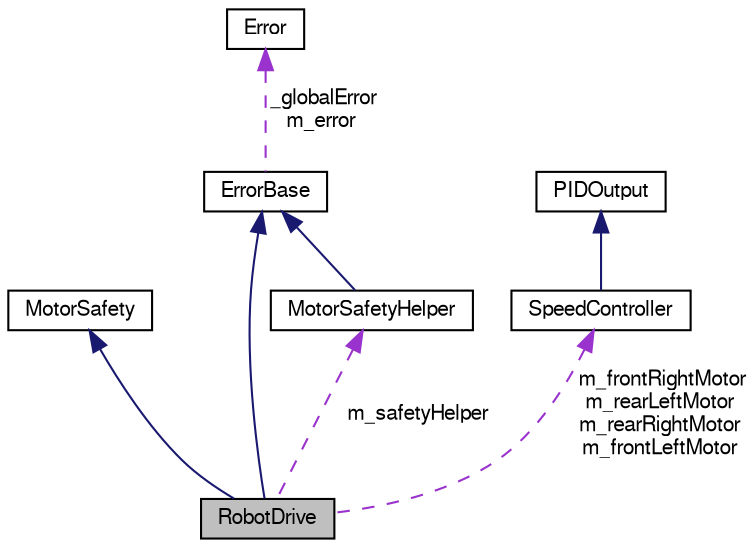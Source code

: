 digraph "RobotDrive"
{
  bgcolor="transparent";
  edge [fontname="FreeSans",fontsize="10",labelfontname="FreeSans",labelfontsize="10"];
  node [fontname="FreeSans",fontsize="10",shape=record];
  Node1 [label="RobotDrive",height=0.2,width=0.4,color="black", fillcolor="grey75", style="filled" fontcolor="black"];
  Node2 -> Node1 [dir="back",color="midnightblue",fontsize="10",style="solid",fontname="FreeSans"];
  Node2 [label="MotorSafety",height=0.2,width=0.4,color="black",URL="$class_motor_safety.html"];
  Node3 -> Node1 [dir="back",color="midnightblue",fontsize="10",style="solid",fontname="FreeSans"];
  Node3 [label="ErrorBase",height=0.2,width=0.4,color="black",URL="$class_error_base.html"];
  Node4 -> Node3 [dir="back",color="darkorchid3",fontsize="10",style="dashed",label=" _globalError\nm_error" ,fontname="FreeSans"];
  Node4 [label="Error",height=0.2,width=0.4,color="black",URL="$class_error.html"];
  Node5 -> Node1 [dir="back",color="darkorchid3",fontsize="10",style="dashed",label=" m_frontRightMotor\nm_rearLeftMotor\nm_rearRightMotor\nm_frontLeftMotor" ,fontname="FreeSans"];
  Node5 [label="SpeedController",height=0.2,width=0.4,color="black",URL="$class_speed_controller.html"];
  Node6 -> Node5 [dir="back",color="midnightblue",fontsize="10",style="solid",fontname="FreeSans"];
  Node6 [label="PIDOutput",height=0.2,width=0.4,color="black",URL="$class_p_i_d_output.html"];
  Node7 -> Node1 [dir="back",color="darkorchid3",fontsize="10",style="dashed",label=" m_safetyHelper" ,fontname="FreeSans"];
  Node7 [label="MotorSafetyHelper",height=0.2,width=0.4,color="black",URL="$class_motor_safety_helper.html"];
  Node3 -> Node7 [dir="back",color="midnightblue",fontsize="10",style="solid",fontname="FreeSans"];
}
